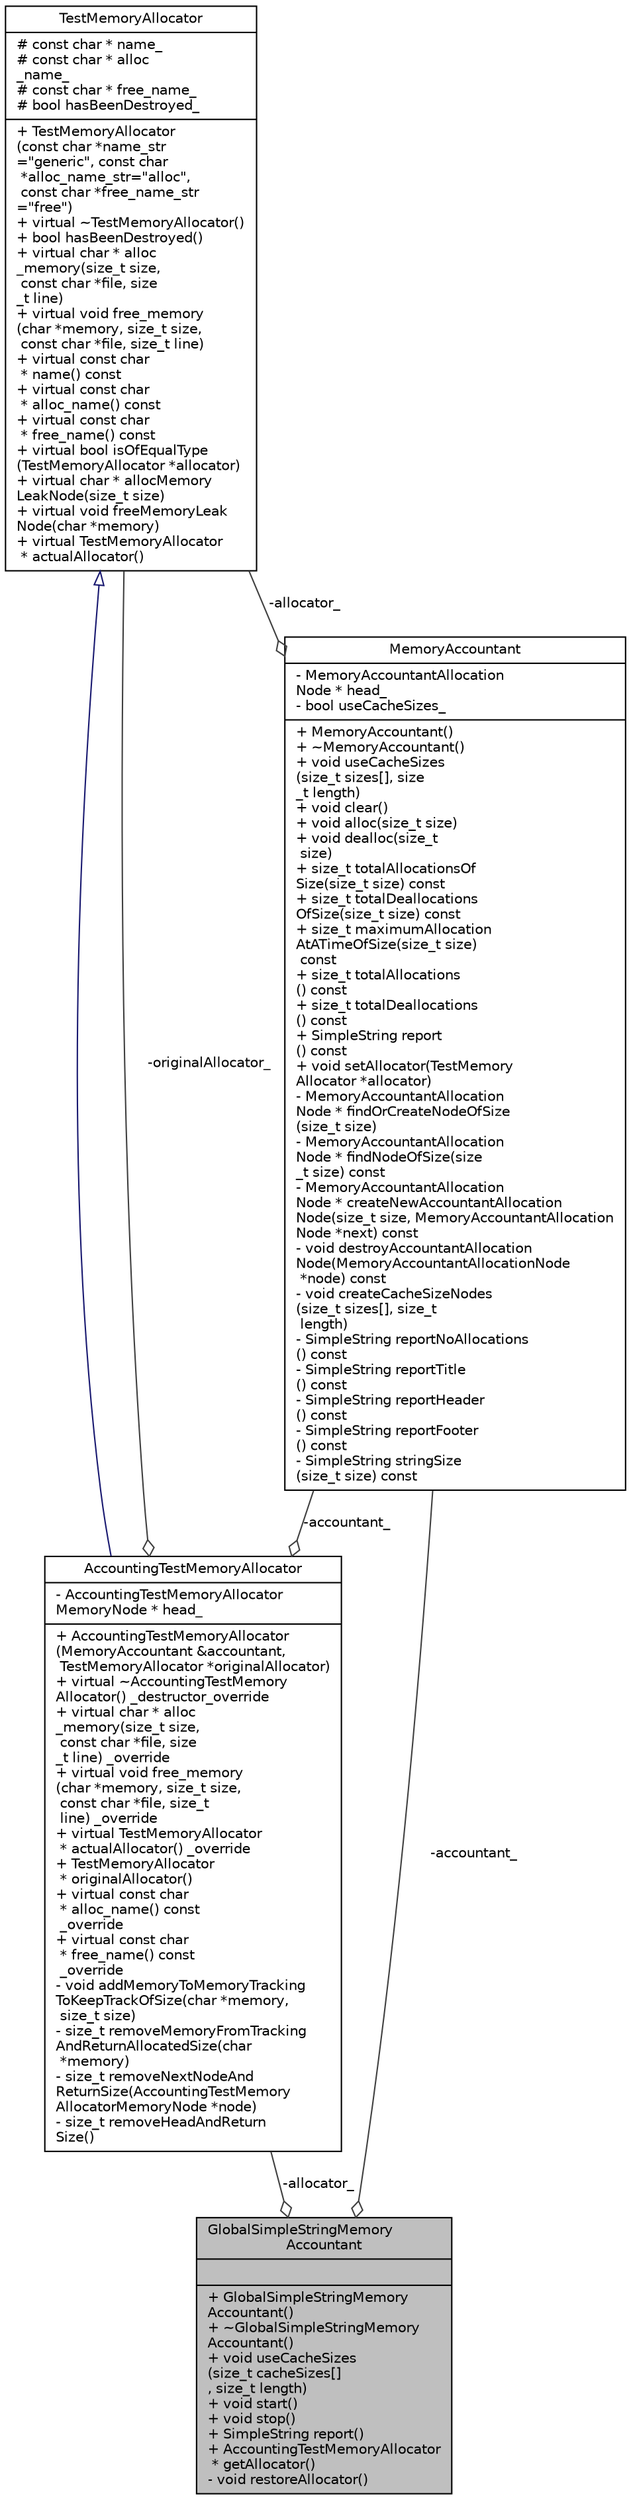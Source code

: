 digraph "GlobalSimpleStringMemoryAccountant"
{
 // LATEX_PDF_SIZE
  edge [fontname="Helvetica",fontsize="10",labelfontname="Helvetica",labelfontsize="10"];
  node [fontname="Helvetica",fontsize="10",shape=record];
  Node1 [label="{GlobalSimpleStringMemory\lAccountant\n||+  GlobalSimpleStringMemory\lAccountant()\l+  ~GlobalSimpleStringMemory\lAccountant()\l+ void useCacheSizes\l(size_t cacheSizes[]\l, size_t length)\l+ void start()\l+ void stop()\l+ SimpleString report()\l+ AccountingTestMemoryAllocator\l * getAllocator()\l- void restoreAllocator()\l}",height=0.2,width=0.4,color="black", fillcolor="grey75", style="filled", fontcolor="black",tooltip=" "];
  Node2 -> Node1 [color="grey25",fontsize="10",style="solid",label=" -allocator_" ,arrowhead="odiamond",fontname="Helvetica"];
  Node2 [label="{AccountingTestMemoryAllocator\n|- AccountingTestMemoryAllocator\lMemoryNode * head_\l|+  AccountingTestMemoryAllocator\l(MemoryAccountant &accountant,\l TestMemoryAllocator *originalAllocator)\l+ virtual ~AccountingTestMemory\lAllocator() _destructor_override\l+ virtual char * alloc\l_memory(size_t size,\l const char *file, size\l_t line) _override\l+ virtual void free_memory\l(char *memory, size_t size,\l const char *file, size_t\l line) _override\l+ virtual TestMemoryAllocator\l * actualAllocator() _override\l+ TestMemoryAllocator\l * originalAllocator()\l+ virtual const char\l * alloc_name() const\l _override\l+ virtual const char\l * free_name() const\l _override\l- void addMemoryToMemoryTracking\lToKeepTrackOfSize(char *memory,\l size_t size)\l- size_t removeMemoryFromTracking\lAndReturnAllocatedSize(char\l *memory)\l- size_t removeNextNodeAnd\lReturnSize(AccountingTestMemory\lAllocatorMemoryNode *node)\l- size_t removeHeadAndReturn\lSize()\l}",height=0.2,width=0.4,color="black", fillcolor="white", style="filled",URL="$classAccountingTestMemoryAllocator.html",tooltip=" "];
  Node3 -> Node2 [dir="back",color="midnightblue",fontsize="10",style="solid",arrowtail="onormal",fontname="Helvetica"];
  Node3 [label="{TestMemoryAllocator\n|# const char * name_\l# const char * alloc\l_name_\l# const char * free_name_\l# bool hasBeenDestroyed_\l|+  TestMemoryAllocator\l(const char *name_str\l=\"generic\", const char\l *alloc_name_str=\"alloc\",\l const char *free_name_str\l=\"free\")\l+ virtual ~TestMemoryAllocator()\l+ bool hasBeenDestroyed()\l+ virtual char * alloc\l_memory(size_t size,\l const char *file, size\l_t line)\l+ virtual void free_memory\l(char *memory, size_t size,\l const char *file, size_t line)\l+ virtual const char\l * name() const\l+ virtual const char\l * alloc_name() const\l+ virtual const char\l * free_name() const\l+ virtual bool isOfEqualType\l(TestMemoryAllocator *allocator)\l+ virtual char * allocMemory\lLeakNode(size_t size)\l+ virtual void freeMemoryLeak\lNode(char *memory)\l+ virtual TestMemoryAllocator\l * actualAllocator()\l}",height=0.2,width=0.4,color="black", fillcolor="white", style="filled",URL="$classTestMemoryAllocator.html",tooltip=" "];
  Node4 -> Node2 [color="grey25",fontsize="10",style="solid",label=" -accountant_" ,arrowhead="odiamond",fontname="Helvetica"];
  Node4 [label="{MemoryAccountant\n|- MemoryAccountantAllocation\lNode * head_\l- bool useCacheSizes_\l|+  MemoryAccountant()\l+  ~MemoryAccountant()\l+ void useCacheSizes\l(size_t sizes[], size\l_t length)\l+ void clear()\l+ void alloc(size_t size)\l+ void dealloc(size_t\l size)\l+ size_t totalAllocationsOf\lSize(size_t size) const\l+ size_t totalDeallocations\lOfSize(size_t size) const\l+ size_t maximumAllocation\lAtATimeOfSize(size_t size)\l const\l+ size_t totalAllocations\l() const\l+ size_t totalDeallocations\l() const\l+ SimpleString report\l() const\l+ void setAllocator(TestMemory\lAllocator *allocator)\l- MemoryAccountantAllocation\lNode * findOrCreateNodeOfSize\l(size_t size)\l- MemoryAccountantAllocation\lNode * findNodeOfSize(size\l_t size) const\l- MemoryAccountantAllocation\lNode * createNewAccountantAllocation\lNode(size_t size, MemoryAccountantAllocation\lNode *next) const\l- void destroyAccountantAllocation\lNode(MemoryAccountantAllocationNode\l *node) const\l- void createCacheSizeNodes\l(size_t sizes[], size_t\l length)\l- SimpleString reportNoAllocations\l() const\l- SimpleString reportTitle\l() const\l- SimpleString reportHeader\l() const\l- SimpleString reportFooter\l() const\l- SimpleString stringSize\l(size_t size) const\l}",height=0.2,width=0.4,color="black", fillcolor="white", style="filled",URL="$classMemoryAccountant.html",tooltip=" "];
  Node3 -> Node4 [color="grey25",fontsize="10",style="solid",label=" -allocator_" ,arrowhead="odiamond",fontname="Helvetica"];
  Node3 -> Node2 [color="grey25",fontsize="10",style="solid",label=" -originalAllocator_" ,arrowhead="odiamond",fontname="Helvetica"];
  Node4 -> Node1 [color="grey25",fontsize="10",style="solid",label=" -accountant_" ,arrowhead="odiamond",fontname="Helvetica"];
}
